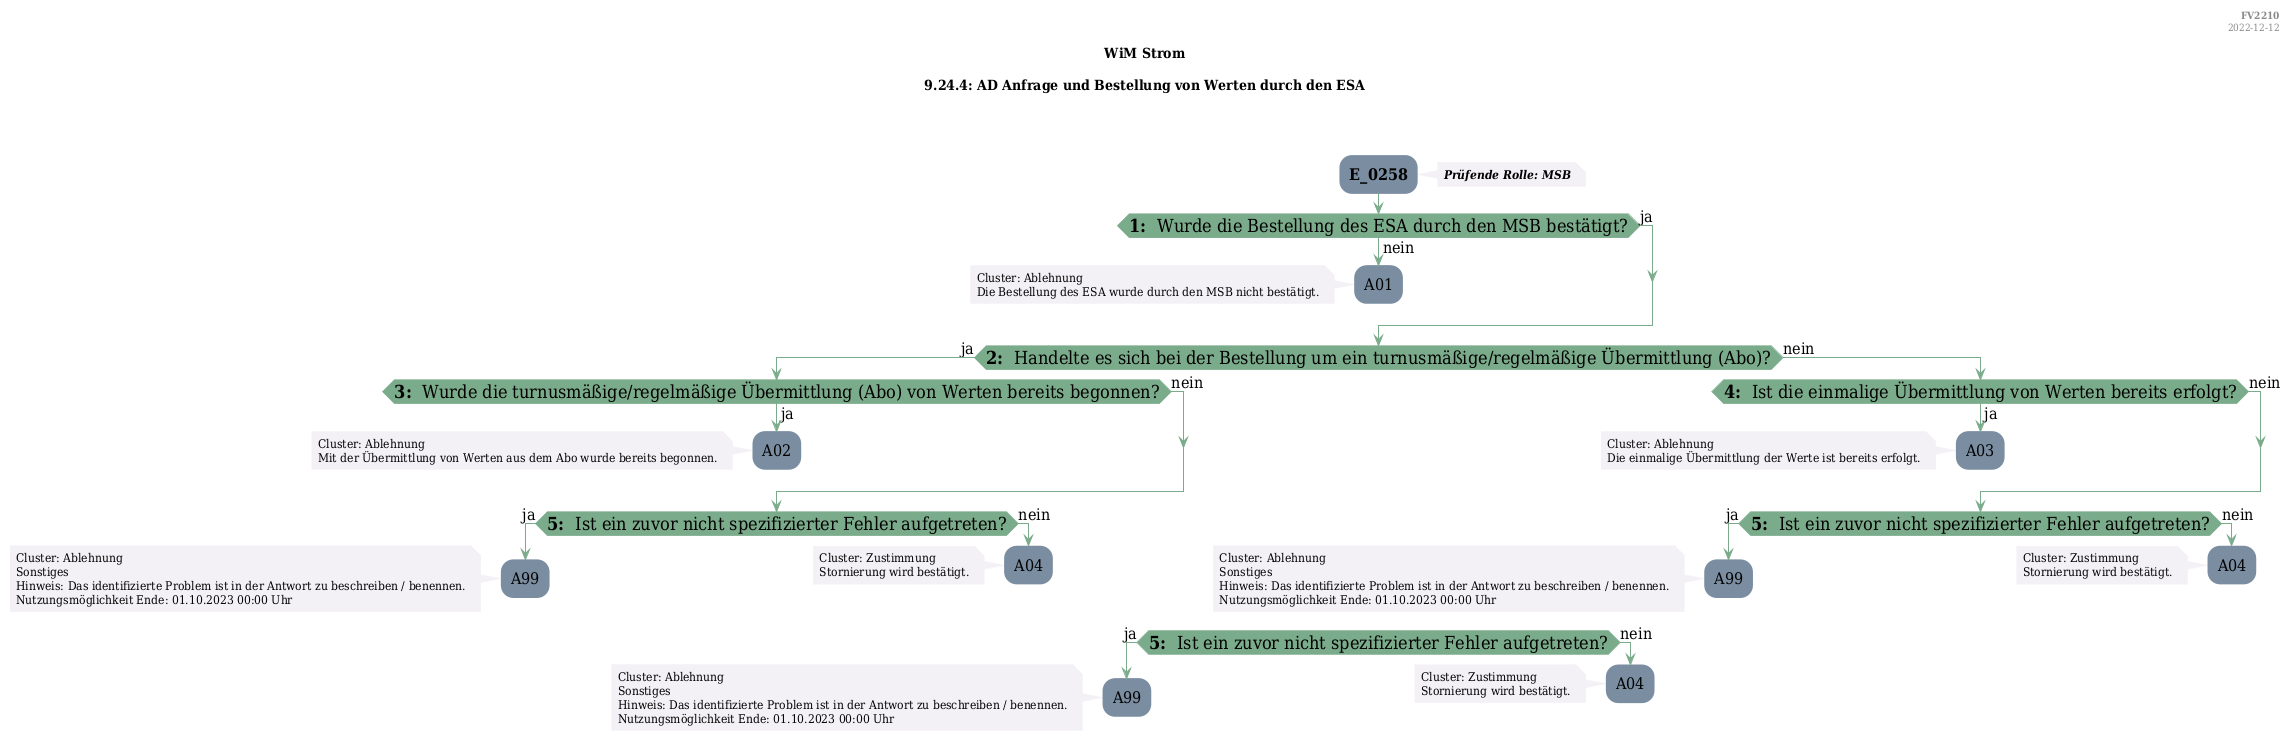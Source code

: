 @startuml
skinparam Shadowing false
skinparam NoteBorderColor #f3f1f6
skinparam NoteBackgroundColor #f3f1f6
skinparam NoteFontSize 12
skinparam ActivityBorderColor none
skinparam ActivityBackgroundColor #7a8da1
skinparam ActivityFontSize 16
skinparam ArrowColor #7aab8a
skinparam ArrowFontSize 16
skinparam ActivityDiamondBackgroundColor #7aab8a
skinparam ActivityDiamondBorderColor #7aab8a
skinparam ActivityDiamondFontSize 18
skinparam defaultFontName DejaVu Serif Condensed
skinparam ActivityEndColor #669580

header
<b>FV2210
2022-12-12
endheader

title
WiM Strom

9.24.4: AD Anfrage und Bestellung von Werten durch den ESA



end title
:<b>E_0258</b>;
note right
<b><i>Prüfende Rolle: MSB
end note

if (<b>1: </b> Wurde die Bestellung des ESA durch den MSB bestätigt?) then (ja)
else (nein)
    :A01;
    note left
        Cluster: Ablehnung
        Die Bestellung des ESA wurde durch den MSB nicht bestätigt.
    endnote
    kill;
endif
if (<b>2: </b> Handelte es sich bei der Bestellung um ein turnusmäßige/regelmäßige Übermittlung (Abo&#41;?) then (ja)
    if (<b>3: </b> Wurde die turnusmäßige/regelmäßige Übermittlung (Abo&#41; von Werten bereits begonnen?) then (ja)
        :A02;
        note left
            Cluster: Ablehnung
            Mit der Übermittlung von Werten aus dem Abo wurde bereits begonnen.
        endnote
        kill;
    else (nein)
    endif
    if (<b>5: </b> Ist ein zuvor nicht spezifizierter Fehler aufgetreten?) then (ja)
        :A99;
        note left
            Cluster: Ablehnung
            Sonstiges
            Hinweis: Das identifizierte Problem ist in der Antwort zu beschreiben / benennen.
            Nutzungsmöglichkeit Ende: 01.10.2023 00:00 Uhr
        endnote
        kill;
    else (nein)
        :A04;
        note left
            Cluster: Zustimmung
            Stornierung wird bestätigt.
        endnote
        kill;
    endif
else (nein)
    if (<b>4: </b> Ist die einmalige Übermittlung von Werten bereits erfolgt?) then (ja)
        :A03;
        note left
            Cluster: Ablehnung
            Die einmalige Übermittlung der Werte ist bereits erfolgt.
        endnote
        kill;
    else (nein)
    endif
    if (<b>5: </b> Ist ein zuvor nicht spezifizierter Fehler aufgetreten?) then (ja)
        :A99;
        note left
            Cluster: Ablehnung
            Sonstiges
            Hinweis: Das identifizierte Problem ist in der Antwort zu beschreiben / benennen.
            Nutzungsmöglichkeit Ende: 01.10.2023 00:00 Uhr
        endnote
        kill;
    else (nein)
        :A04;
        note left
            Cluster: Zustimmung
            Stornierung wird bestätigt.
        endnote
        kill;
    endif
endif
if (<b>5: </b> Ist ein zuvor nicht spezifizierter Fehler aufgetreten?) then (ja)
    :A99;
    note left
        Cluster: Ablehnung
        Sonstiges
        Hinweis: Das identifizierte Problem ist in der Antwort zu beschreiben / benennen.
        Nutzungsmöglichkeit Ende: 01.10.2023 00:00 Uhr
    endnote
    kill;
else (nein)
    :A04;
    note left
        Cluster: Zustimmung
        Stornierung wird bestätigt.
    endnote
    kill;
endif

@enduml
